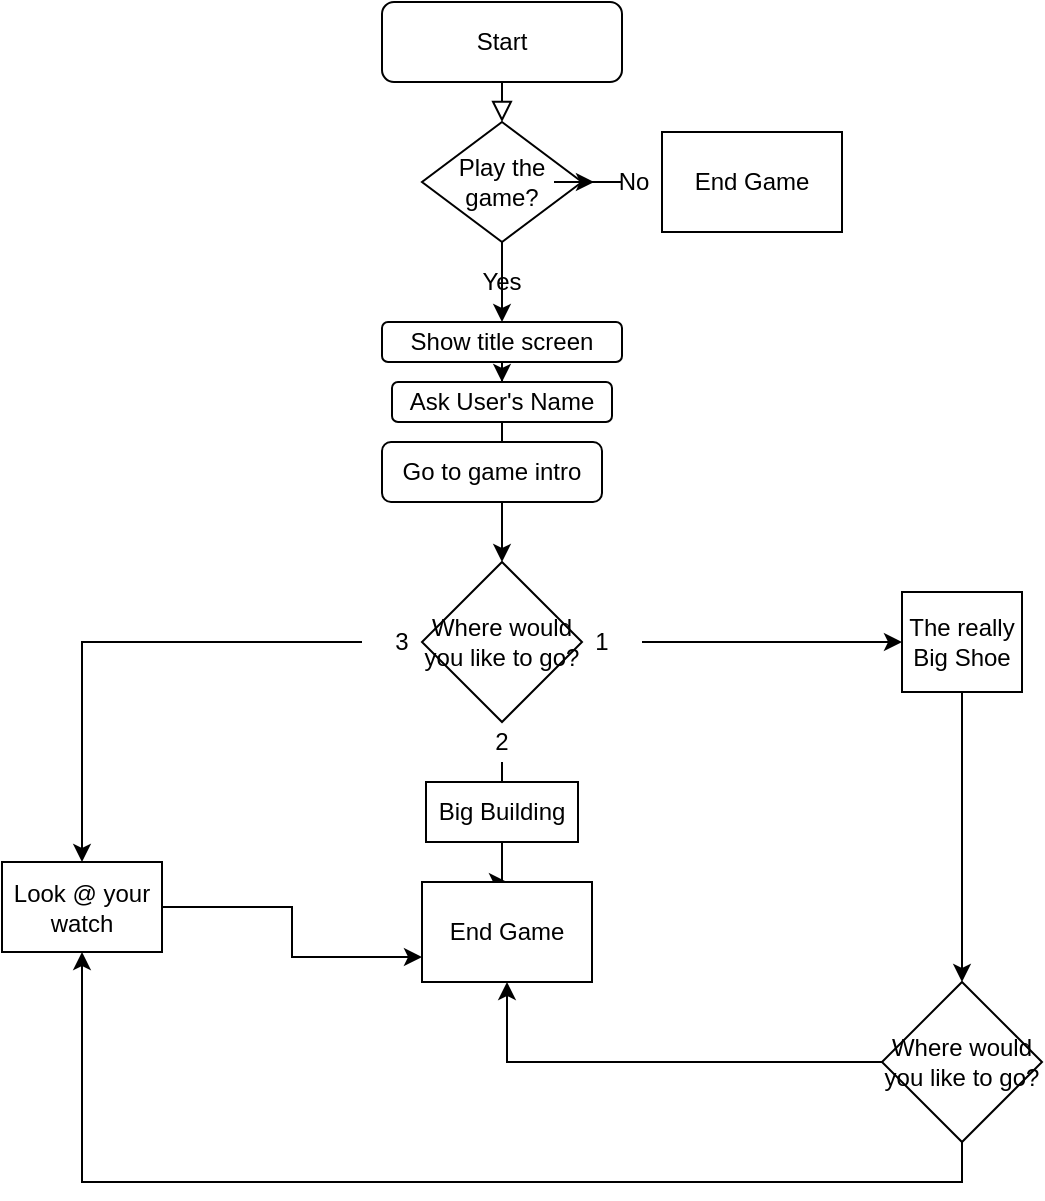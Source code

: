 <mxfile version="13.10.6" type="device"><diagram id="C5RBs43oDa-KdzZeNtuy" name="Page-1"><mxGraphModel dx="1145" dy="575" grid="1" gridSize="10" guides="1" tooltips="1" connect="1" arrows="1" fold="1" page="1" pageScale="1" pageWidth="827" pageHeight="1169" math="0" shadow="0"><root><mxCell id="WIyWlLk6GJQsqaUBKTNV-0"/><mxCell id="WIyWlLk6GJQsqaUBKTNV-1" parent="WIyWlLk6GJQsqaUBKTNV-0"/><mxCell id="WIyWlLk6GJQsqaUBKTNV-2" value="" style="rounded=0;html=1;jettySize=auto;orthogonalLoop=1;fontSize=11;endArrow=block;endFill=0;endSize=8;strokeWidth=1;shadow=0;labelBackgroundColor=none;edgeStyle=orthogonalEdgeStyle;" parent="WIyWlLk6GJQsqaUBKTNV-1" source="WIyWlLk6GJQsqaUBKTNV-3" edge="1"><mxGeometry relative="1" as="geometry"><mxPoint x="410" y="120" as="targetPoint"/></mxGeometry></mxCell><mxCell id="WIyWlLk6GJQsqaUBKTNV-3" value="Start" style="rounded=1;whiteSpace=wrap;html=1;fontSize=12;glass=0;strokeWidth=1;shadow=0;" parent="WIyWlLk6GJQsqaUBKTNV-1" vertex="1"><mxGeometry x="350" y="60" width="120" height="40" as="geometry"/></mxCell><mxCell id="yk7TppM5MLhcqDL_Glpq-19" style="edgeStyle=orthogonalEdgeStyle;rounded=0;orthogonalLoop=1;jettySize=auto;html=1;" parent="WIyWlLk6GJQsqaUBKTNV-1" source="WIyWlLk6GJQsqaUBKTNV-7" target="WIyWlLk6GJQsqaUBKTNV-12" edge="1"><mxGeometry relative="1" as="geometry"/></mxCell><mxCell id="WIyWlLk6GJQsqaUBKTNV-7" value="Show title screen" style="rounded=1;whiteSpace=wrap;html=1;fontSize=12;glass=0;strokeWidth=1;shadow=0;" parent="WIyWlLk6GJQsqaUBKTNV-1" vertex="1"><mxGeometry x="350" y="220" width="120" height="20" as="geometry"/></mxCell><mxCell id="yk7TppM5MLhcqDL_Glpq-21" style="edgeStyle=orthogonalEdgeStyle;rounded=0;orthogonalLoop=1;jettySize=auto;html=1;exitX=0.5;exitY=1;exitDx=0;exitDy=0;" parent="WIyWlLk6GJQsqaUBKTNV-1" source="WIyWlLk6GJQsqaUBKTNV-12" target="yk7TppM5MLhcqDL_Glpq-22" edge="1"><mxGeometry relative="1" as="geometry"><mxPoint x="410" y="290" as="targetPoint"/></mxGeometry></mxCell><mxCell id="WIyWlLk6GJQsqaUBKTNV-12" value="Ask User's Name" style="rounded=1;whiteSpace=wrap;html=1;fontSize=12;glass=0;strokeWidth=1;shadow=0;" parent="WIyWlLk6GJQsqaUBKTNV-1" vertex="1"><mxGeometry x="355" y="250" width="110" height="20" as="geometry"/></mxCell><mxCell id="yk7TppM5MLhcqDL_Glpq-2" style="edgeStyle=orthogonalEdgeStyle;rounded=0;orthogonalLoop=1;jettySize=auto;html=1;exitX=0.5;exitY=1;exitDx=0;exitDy=0;" parent="WIyWlLk6GJQsqaUBKTNV-1" source="yk7TppM5MLhcqDL_Glpq-1" edge="1"><mxGeometry relative="1" as="geometry"><mxPoint x="410" y="220" as="targetPoint"/></mxGeometry></mxCell><mxCell id="yk7TppM5MLhcqDL_Glpq-1" value="Play the game?" style="rhombus;whiteSpace=wrap;html=1;" parent="WIyWlLk6GJQsqaUBKTNV-1" vertex="1"><mxGeometry x="370" y="120" width="80" height="60" as="geometry"/></mxCell><mxCell id="yk7TppM5MLhcqDL_Glpq-4" value="End Game" style="rounded=0;whiteSpace=wrap;html=1;" parent="WIyWlLk6GJQsqaUBKTNV-1" vertex="1"><mxGeometry x="490" y="125" width="90" height="50" as="geometry"/></mxCell><mxCell id="yk7TppM5MLhcqDL_Glpq-9" value="&lt;div&gt;Yes&lt;/div&gt;" style="text;html=1;strokeColor=none;fillColor=none;align=center;verticalAlign=middle;whiteSpace=wrap;rounded=0;" parent="WIyWlLk6GJQsqaUBKTNV-1" vertex="1"><mxGeometry x="390" y="190" width="40" height="20" as="geometry"/></mxCell><mxCell id="yk7TppM5MLhcqDL_Glpq-17" value="No" style="text;html=1;strokeColor=none;fillColor=none;align=center;verticalAlign=middle;whiteSpace=wrap;rounded=0;" parent="WIyWlLk6GJQsqaUBKTNV-1" vertex="1"><mxGeometry x="456" y="140" width="40" height="20" as="geometry"/></mxCell><mxCell id="yk7TppM5MLhcqDL_Glpq-18" style="edgeStyle=orthogonalEdgeStyle;rounded=0;orthogonalLoop=1;jettySize=auto;html=1;exitX=1;exitY=0.5;exitDx=0;exitDy=0;" parent="WIyWlLk6GJQsqaUBKTNV-1" source="yk7TppM5MLhcqDL_Glpq-1" target="yk7TppM5MLhcqDL_Glpq-17" edge="1"><mxGeometry relative="1" as="geometry"><mxPoint x="450" y="150" as="sourcePoint"/><mxPoint x="520" y="150" as="targetPoint"/></mxGeometry></mxCell><mxCell id="yk7TppM5MLhcqDL_Glpq-37" style="edgeStyle=orthogonalEdgeStyle;rounded=0;orthogonalLoop=1;jettySize=auto;html=1;exitX=0.5;exitY=1;exitDx=0;exitDy=0;entryX=0.5;entryY=0;entryDx=0;entryDy=0;" parent="WIyWlLk6GJQsqaUBKTNV-1" source="yk7TppM5MLhcqDL_Glpq-22" target="yk7TppM5MLhcqDL_Glpq-25" edge="1"><mxGeometry relative="1" as="geometry"/></mxCell><mxCell id="yk7TppM5MLhcqDL_Glpq-22" value="Go to game intro" style="rounded=1;whiteSpace=wrap;html=1;" parent="WIyWlLk6GJQsqaUBKTNV-1" vertex="1"><mxGeometry x="350" y="280" width="110" height="30" as="geometry"/></mxCell><mxCell id="yk7TppM5MLhcqDL_Glpq-25" value="Where would you like to go?" style="rhombus;whiteSpace=wrap;html=1;" parent="WIyWlLk6GJQsqaUBKTNV-1" vertex="1"><mxGeometry x="370" y="340" width="80" height="80" as="geometry"/></mxCell><mxCell id="yk7TppM5MLhcqDL_Glpq-34" style="edgeStyle=orthogonalEdgeStyle;rounded=0;orthogonalLoop=1;jettySize=auto;html=1;" parent="WIyWlLk6GJQsqaUBKTNV-1" source="yk7TppM5MLhcqDL_Glpq-29" edge="1"><mxGeometry relative="1" as="geometry"><mxPoint x="410" y="460" as="targetPoint"/></mxGeometry></mxCell><mxCell id="yk7TppM5MLhcqDL_Glpq-29" value="2" style="text;html=1;strokeColor=none;fillColor=none;align=center;verticalAlign=middle;whiteSpace=wrap;rounded=0;" parent="WIyWlLk6GJQsqaUBKTNV-1" vertex="1"><mxGeometry x="390" y="420" width="40" height="20" as="geometry"/></mxCell><mxCell id="yk7TppM5MLhcqDL_Glpq-38" style="edgeStyle=orthogonalEdgeStyle;rounded=0;orthogonalLoop=1;jettySize=auto;html=1;" parent="WIyWlLk6GJQsqaUBKTNV-1" source="yk7TppM5MLhcqDL_Glpq-30" target="yk7TppM5MLhcqDL_Glpq-39" edge="1"><mxGeometry relative="1" as="geometry"><mxPoint x="500" y="380" as="targetPoint"/></mxGeometry></mxCell><mxCell id="yk7TppM5MLhcqDL_Glpq-30" value="1" style="text;html=1;strokeColor=none;fillColor=none;align=center;verticalAlign=middle;whiteSpace=wrap;rounded=0;" parent="WIyWlLk6GJQsqaUBKTNV-1" vertex="1"><mxGeometry x="440" y="370" width="40" height="20" as="geometry"/></mxCell><mxCell id="yk7TppM5MLhcqDL_Glpq-43" value="" style="edgeStyle=orthogonalEdgeStyle;rounded=0;orthogonalLoop=1;jettySize=auto;html=1;" parent="WIyWlLk6GJQsqaUBKTNV-1" source="yk7TppM5MLhcqDL_Glpq-31" target="yk7TppM5MLhcqDL_Glpq-40" edge="1"><mxGeometry relative="1" as="geometry"/></mxCell><mxCell id="yk7TppM5MLhcqDL_Glpq-31" value="3" style="text;html=1;strokeColor=none;fillColor=none;align=center;verticalAlign=middle;whiteSpace=wrap;rounded=0;" parent="WIyWlLk6GJQsqaUBKTNV-1" vertex="1"><mxGeometry x="340" y="370" width="40" height="20" as="geometry"/></mxCell><mxCell id="yk7TppM5MLhcqDL_Glpq-56" style="edgeStyle=orthogonalEdgeStyle;rounded=0;orthogonalLoop=1;jettySize=auto;html=1;" parent="WIyWlLk6GJQsqaUBKTNV-1" source="yk7TppM5MLhcqDL_Glpq-39" target="yk7TppM5MLhcqDL_Glpq-48" edge="1"><mxGeometry relative="1" as="geometry"/></mxCell><mxCell id="yk7TppM5MLhcqDL_Glpq-39" value="&lt;div&gt;The really&lt;/div&gt;&lt;div&gt;Big Shoe&lt;br&gt;&lt;/div&gt;" style="rounded=0;whiteSpace=wrap;html=1;" parent="WIyWlLk6GJQsqaUBKTNV-1" vertex="1"><mxGeometry x="610" y="355" width="60" height="50" as="geometry"/></mxCell><mxCell id="yk7TppM5MLhcqDL_Glpq-55" style="edgeStyle=orthogonalEdgeStyle;rounded=0;orthogonalLoop=1;jettySize=auto;html=1;entryX=0;entryY=0.75;entryDx=0;entryDy=0;" parent="WIyWlLk6GJQsqaUBKTNV-1" source="yk7TppM5MLhcqDL_Glpq-40" target="yk7TppM5MLhcqDL_Glpq-47" edge="1"><mxGeometry relative="1" as="geometry"><Array as="points"><mxPoint x="305" y="513"/><mxPoint x="305" y="537"/></Array></mxGeometry></mxCell><mxCell id="yk7TppM5MLhcqDL_Glpq-40" value="Look @ your watch" style="rounded=0;whiteSpace=wrap;html=1;" parent="WIyWlLk6GJQsqaUBKTNV-1" vertex="1"><mxGeometry x="160" y="490" width="80" height="45" as="geometry"/></mxCell><mxCell id="yk7TppM5MLhcqDL_Glpq-52" style="edgeStyle=orthogonalEdgeStyle;rounded=0;orthogonalLoop=1;jettySize=auto;html=1;" parent="WIyWlLk6GJQsqaUBKTNV-1" source="yk7TppM5MLhcqDL_Glpq-41" target="yk7TppM5MLhcqDL_Glpq-47" edge="1"><mxGeometry relative="1" as="geometry"/></mxCell><mxCell id="yk7TppM5MLhcqDL_Glpq-41" value="Big Building" style="rounded=0;whiteSpace=wrap;html=1;" parent="WIyWlLk6GJQsqaUBKTNV-1" vertex="1"><mxGeometry x="372" y="450" width="76" height="30" as="geometry"/></mxCell><mxCell id="yk7TppM5MLhcqDL_Glpq-47" value="End Game" style="rounded=0;whiteSpace=wrap;html=1;" parent="WIyWlLk6GJQsqaUBKTNV-1" vertex="1"><mxGeometry x="370" y="500" width="85" height="50" as="geometry"/></mxCell><mxCell id="yk7TppM5MLhcqDL_Glpq-60" style="edgeStyle=orthogonalEdgeStyle;rounded=0;orthogonalLoop=1;jettySize=auto;html=1;entryX=0.5;entryY=1;entryDx=0;entryDy=0;" parent="WIyWlLk6GJQsqaUBKTNV-1" source="yk7TppM5MLhcqDL_Glpq-48" target="yk7TppM5MLhcqDL_Glpq-47" edge="1"><mxGeometry relative="1" as="geometry"/></mxCell><mxCell id="yk7TppM5MLhcqDL_Glpq-61" style="edgeStyle=orthogonalEdgeStyle;rounded=0;orthogonalLoop=1;jettySize=auto;html=1;exitX=0.5;exitY=1;exitDx=0;exitDy=0;" parent="WIyWlLk6GJQsqaUBKTNV-1" source="yk7TppM5MLhcqDL_Glpq-48" target="yk7TppM5MLhcqDL_Glpq-40" edge="1"><mxGeometry relative="1" as="geometry"><mxPoint x="90" y="530" as="targetPoint"/></mxGeometry></mxCell><mxCell id="yk7TppM5MLhcqDL_Glpq-48" value="Where would you like to go?" style="rhombus;whiteSpace=wrap;html=1;" parent="WIyWlLk6GJQsqaUBKTNV-1" vertex="1"><mxGeometry x="600" y="550" width="80" height="80" as="geometry"/></mxCell></root></mxGraphModel></diagram></mxfile>